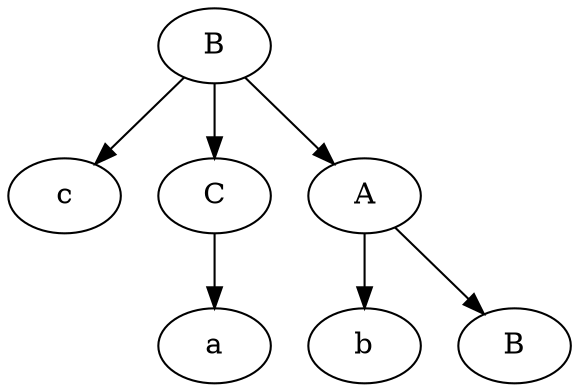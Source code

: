 digraph G {
	0[label="B"]
	1[label="c"]
	3[label="C"]
	2[label="a"]
	3->2
	6[label="A"]
	4[label="b"]
	5[label="B"]
	6->4
	6->5
	0->1
	0->3
	0->6

}